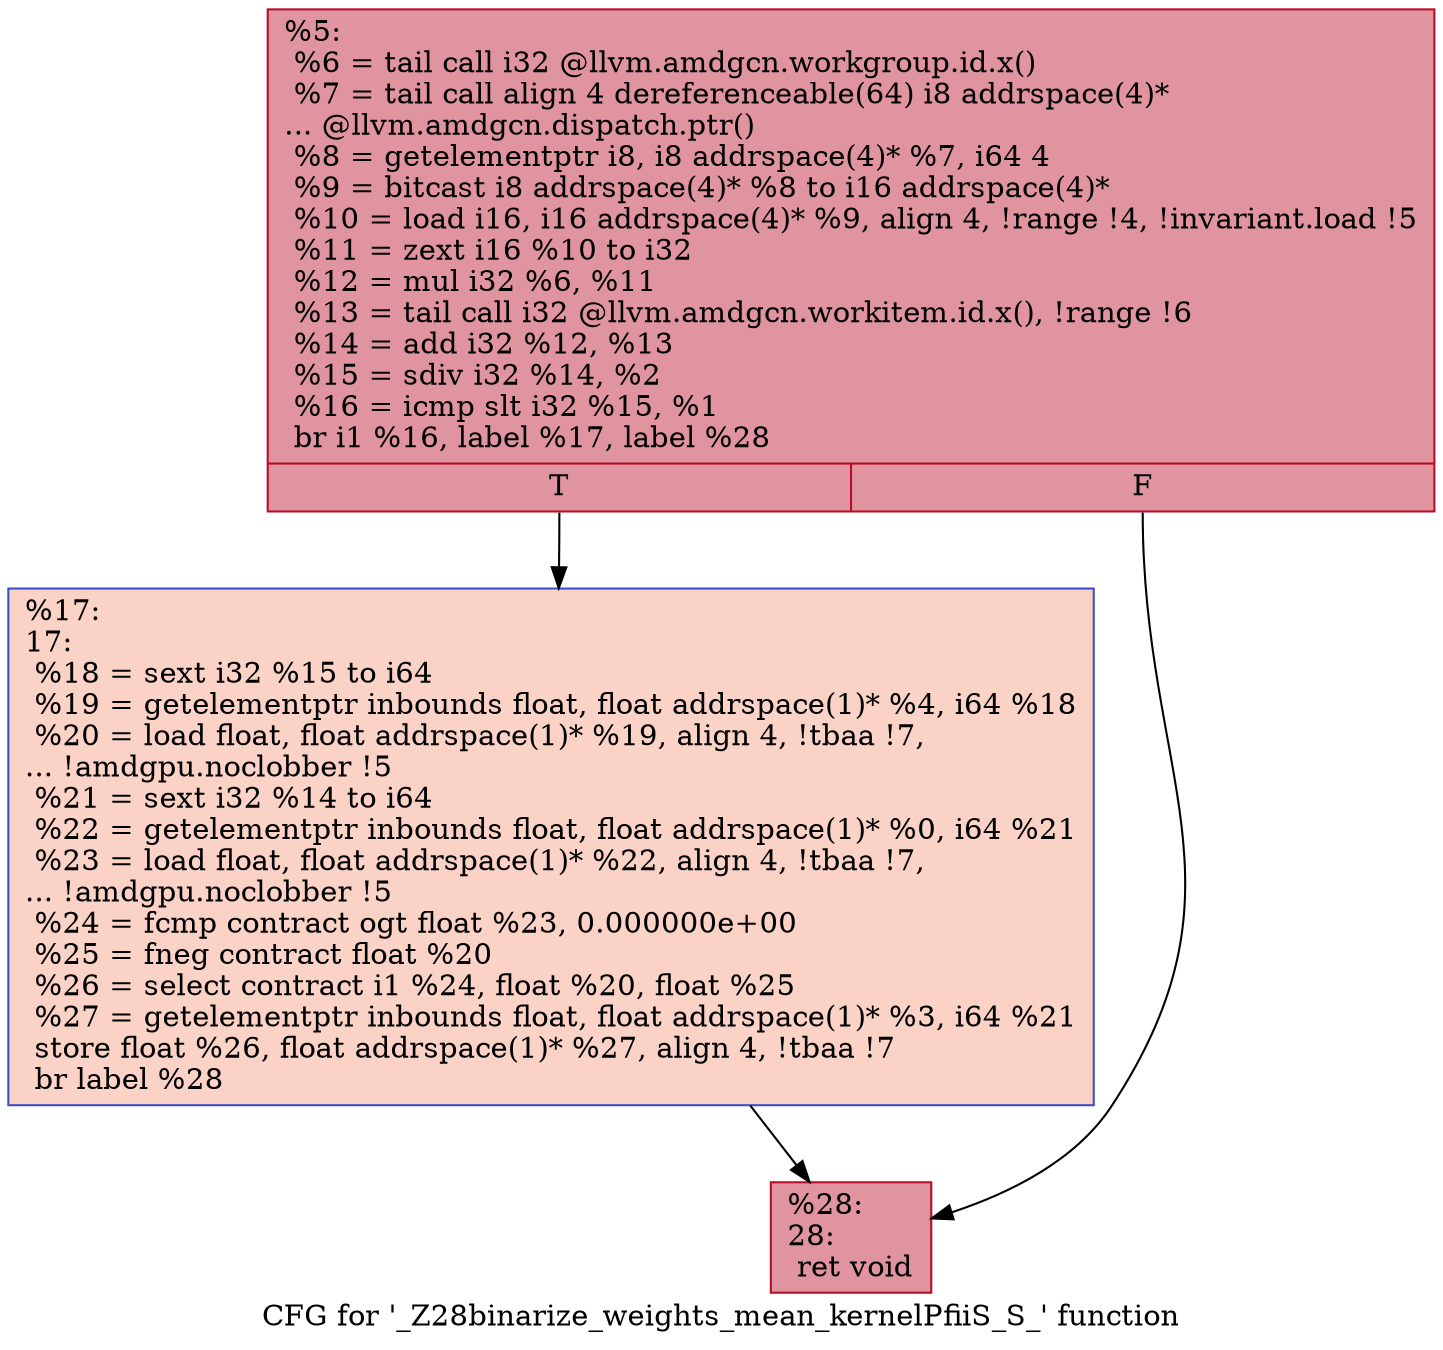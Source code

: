 digraph "CFG for '_Z28binarize_weights_mean_kernelPfiiS_S_' function" {
	label="CFG for '_Z28binarize_weights_mean_kernelPfiiS_S_' function";

	Node0x556d240 [shape=record,color="#b70d28ff", style=filled, fillcolor="#b70d2870",label="{%5:\l  %6 = tail call i32 @llvm.amdgcn.workgroup.id.x()\l  %7 = tail call align 4 dereferenceable(64) i8 addrspace(4)*\l... @llvm.amdgcn.dispatch.ptr()\l  %8 = getelementptr i8, i8 addrspace(4)* %7, i64 4\l  %9 = bitcast i8 addrspace(4)* %8 to i16 addrspace(4)*\l  %10 = load i16, i16 addrspace(4)* %9, align 4, !range !4, !invariant.load !5\l  %11 = zext i16 %10 to i32\l  %12 = mul i32 %6, %11\l  %13 = tail call i32 @llvm.amdgcn.workitem.id.x(), !range !6\l  %14 = add i32 %12, %13\l  %15 = sdiv i32 %14, %2\l  %16 = icmp slt i32 %15, %1\l  br i1 %16, label %17, label %28\l|{<s0>T|<s1>F}}"];
	Node0x556d240:s0 -> Node0x556dd70;
	Node0x556d240:s1 -> Node0x556f2e0;
	Node0x556dd70 [shape=record,color="#3d50c3ff", style=filled, fillcolor="#f59c7d70",label="{%17:\l17:                                               \l  %18 = sext i32 %15 to i64\l  %19 = getelementptr inbounds float, float addrspace(1)* %4, i64 %18\l  %20 = load float, float addrspace(1)* %19, align 4, !tbaa !7,\l... !amdgpu.noclobber !5\l  %21 = sext i32 %14 to i64\l  %22 = getelementptr inbounds float, float addrspace(1)* %0, i64 %21\l  %23 = load float, float addrspace(1)* %22, align 4, !tbaa !7,\l... !amdgpu.noclobber !5\l  %24 = fcmp contract ogt float %23, 0.000000e+00\l  %25 = fneg contract float %20\l  %26 = select contract i1 %24, float %20, float %25\l  %27 = getelementptr inbounds float, float addrspace(1)* %3, i64 %21\l  store float %26, float addrspace(1)* %27, align 4, !tbaa !7\l  br label %28\l}"];
	Node0x556dd70 -> Node0x556f2e0;
	Node0x556f2e0 [shape=record,color="#b70d28ff", style=filled, fillcolor="#b70d2870",label="{%28:\l28:                                               \l  ret void\l}"];
}
